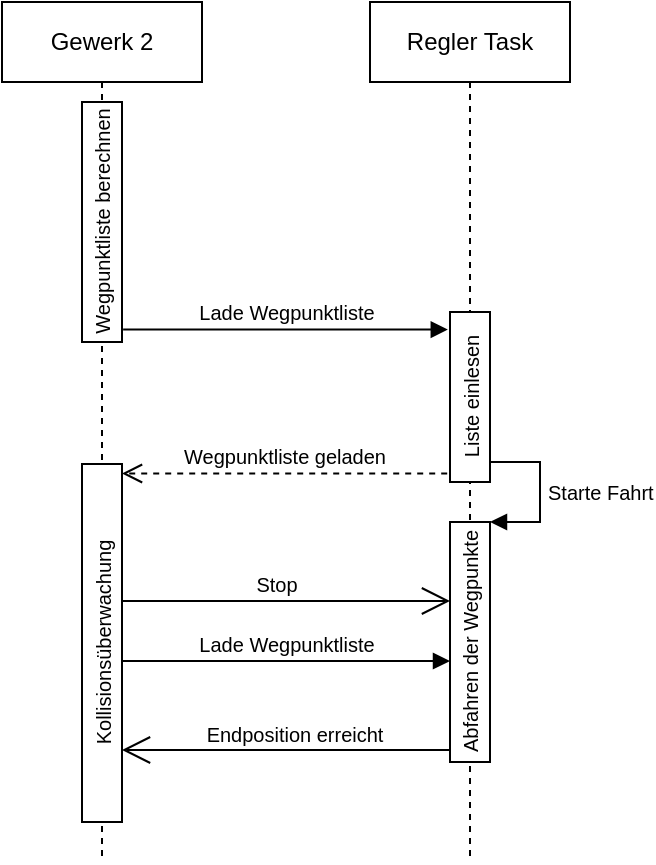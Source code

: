 <mxfile version="20.6.2" type="device"><diagram id="yLZQLEWCCPTI67giJf_C" name="Seite-1"><mxGraphModel dx="729" dy="445" grid="1" gridSize="10" guides="1" tooltips="1" connect="1" arrows="1" fold="1" page="1" pageScale="1" pageWidth="827" pageHeight="1169" math="0" shadow="0"><root><mxCell id="0"/><mxCell id="1" parent="0"/><mxCell id="bjRiK_t8Sjf5l-USt9jH-1" value="Gewerk 2" style="shape=umlLifeline;perimeter=lifelinePerimeter;whiteSpace=wrap;html=1;container=1;collapsible=0;recursiveResize=0;outlineConnect=0;" vertex="1" parent="1"><mxGeometry x="180" y="80" width="100" height="430" as="geometry"/></mxCell><mxCell id="bjRiK_t8Sjf5l-USt9jH-3" value="Wegpunktliste berechnen" style="html=1;points=[];perimeter=orthogonalPerimeter;horizontal=0;fontSize=10;" vertex="1" parent="bjRiK_t8Sjf5l-USt9jH-1"><mxGeometry x="40" y="50" width="20" height="120" as="geometry"/></mxCell><mxCell id="bjRiK_t8Sjf5l-USt9jH-8" value="Kollisionsüberwachung" style="html=1;points=[];perimeter=orthogonalPerimeter;fontSize=10;horizontal=0;" vertex="1" parent="bjRiK_t8Sjf5l-USt9jH-1"><mxGeometry x="40" y="231" width="20" height="179" as="geometry"/></mxCell><mxCell id="bjRiK_t8Sjf5l-USt9jH-2" value="Regler Task" style="shape=umlLifeline;perimeter=lifelinePerimeter;whiteSpace=wrap;html=1;container=1;collapsible=0;recursiveResize=0;outlineConnect=0;" vertex="1" parent="1"><mxGeometry x="364" y="80" width="100" height="430" as="geometry"/></mxCell><mxCell id="bjRiK_t8Sjf5l-USt9jH-4" value="Liste einlesen" style="html=1;points=[];perimeter=orthogonalPerimeter;horizontal=0;fontSize=10;" vertex="1" parent="bjRiK_t8Sjf5l-USt9jH-2"><mxGeometry x="40" y="155" width="20" height="85" as="geometry"/></mxCell><mxCell id="bjRiK_t8Sjf5l-USt9jH-9" value="Abfahren der Wegpunkte" style="html=1;points=[];perimeter=orthogonalPerimeter;fontSize=10;horizontal=0;" vertex="1" parent="bjRiK_t8Sjf5l-USt9jH-2"><mxGeometry x="40" y="260" width="20" height="120" as="geometry"/></mxCell><mxCell id="bjRiK_t8Sjf5l-USt9jH-10" value="Starte Fahrt" style="edgeStyle=orthogonalEdgeStyle;html=1;align=left;spacingLeft=2;endArrow=block;rounded=0;entryX=1;entryY=0;fontSize=10;" edge="1" target="bjRiK_t8Sjf5l-USt9jH-9" parent="bjRiK_t8Sjf5l-USt9jH-2"><mxGeometry relative="1" as="geometry"><mxPoint x="60" y="230" as="sourcePoint"/><Array as="points"><mxPoint x="85" y="230"/><mxPoint x="85" y="260"/></Array></mxGeometry></mxCell><mxCell id="bjRiK_t8Sjf5l-USt9jH-5" value="Lade Wegpunktliste" style="html=1;verticalAlign=bottom;endArrow=block;rounded=0;fontSize=10;entryX=-0.055;entryY=0.103;entryDx=0;entryDy=0;entryPerimeter=0;exitX=1.028;exitY=0.948;exitDx=0;exitDy=0;exitPerimeter=0;" edge="1" parent="1" source="bjRiK_t8Sjf5l-USt9jH-3" target="bjRiK_t8Sjf5l-USt9jH-4"><mxGeometry width="80" relative="1" as="geometry"><mxPoint x="240" y="244" as="sourcePoint"/><mxPoint x="440" y="270" as="targetPoint"/></mxGeometry></mxCell><mxCell id="bjRiK_t8Sjf5l-USt9jH-6" value="Wegpunktliste geladen" style="html=1;verticalAlign=bottom;endArrow=open;dashed=1;endSize=8;rounded=0;fontSize=10;exitX=-0.07;exitY=0.95;exitDx=0;exitDy=0;exitPerimeter=0;" edge="1" parent="1" source="bjRiK_t8Sjf5l-USt9jH-4" target="bjRiK_t8Sjf5l-USt9jH-8"><mxGeometry relative="1" as="geometry"><mxPoint x="330" y="310" as="sourcePoint"/><mxPoint x="280" y="316" as="targetPoint"/></mxGeometry></mxCell><mxCell id="bjRiK_t8Sjf5l-USt9jH-11" value="" style="endArrow=open;endFill=1;endSize=12;html=1;rounded=0;fontSize=10;" edge="1" parent="1"><mxGeometry width="160" relative="1" as="geometry"><mxPoint x="240" y="379.5" as="sourcePoint"/><mxPoint x="404" y="379.5" as="targetPoint"/></mxGeometry></mxCell><mxCell id="bjRiK_t8Sjf5l-USt9jH-12" value="Stop" style="edgeLabel;html=1;align=center;verticalAlign=middle;resizable=0;points=[];fontSize=10;" vertex="1" connectable="0" parent="bjRiK_t8Sjf5l-USt9jH-11"><mxGeometry x="-0.065" y="-1" relative="1" as="geometry"><mxPoint y="-10" as="offset"/></mxGeometry></mxCell><mxCell id="bjRiK_t8Sjf5l-USt9jH-16" value="Lade Wegpunktliste" style="html=1;verticalAlign=bottom;endArrow=block;rounded=0;fontSize=10;" edge="1" parent="1"><mxGeometry width="80" relative="1" as="geometry"><mxPoint x="240" y="409.5" as="sourcePoint"/><mxPoint x="404" y="409.5" as="targetPoint"/></mxGeometry></mxCell><mxCell id="bjRiK_t8Sjf5l-USt9jH-17" value="" style="endArrow=open;endFill=1;endSize=12;html=1;rounded=0;fontSize=10;" edge="1" parent="1"><mxGeometry width="160" relative="1" as="geometry"><mxPoint x="404" y="454" as="sourcePoint"/><mxPoint x="240" y="454" as="targetPoint"/></mxGeometry></mxCell><mxCell id="bjRiK_t8Sjf5l-USt9jH-18" value="Endposition erreicht" style="edgeLabel;html=1;align=center;verticalAlign=middle;resizable=0;points=[];fontSize=10;" vertex="1" connectable="0" parent="bjRiK_t8Sjf5l-USt9jH-17"><mxGeometry x="0.347" y="-1" relative="1" as="geometry"><mxPoint x="32" y="-7" as="offset"/></mxGeometry></mxCell></root></mxGraphModel></diagram></mxfile>